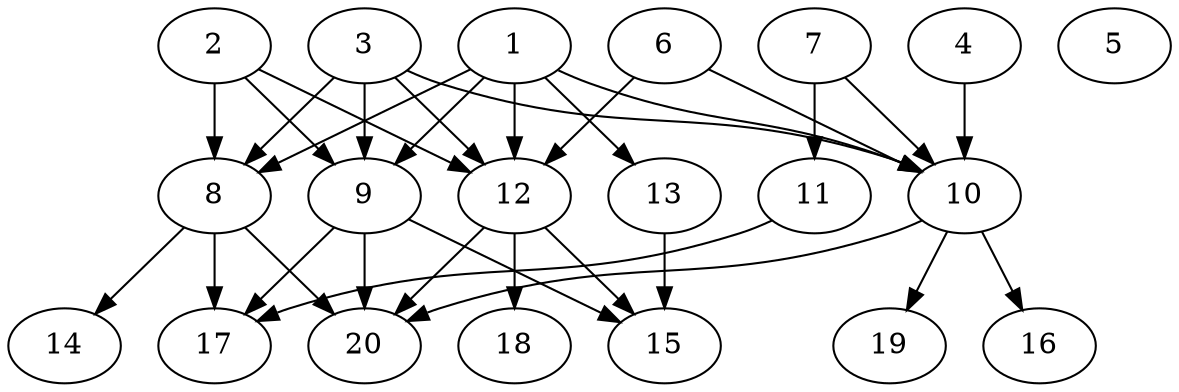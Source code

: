 // DAG automatically generated by daggen at Thu Oct  3 13:58:43 2019
// ./daggen --dot -n 20 --ccr 0.3 --fat 0.7 --regular 0.7 --density 0.6 --mindata 5242880 --maxdata 52428800 
digraph G {
  1 [size="128416427", alpha="0.05", expect_size="38524928"] 
  1 -> 8 [size ="38524928"]
  1 -> 9 [size ="38524928"]
  1 -> 10 [size ="38524928"]
  1 -> 12 [size ="38524928"]
  1 -> 13 [size ="38524928"]
  2 [size="61436587", alpha="0.18", expect_size="18430976"] 
  2 -> 8 [size ="18430976"]
  2 -> 9 [size ="18430976"]
  2 -> 12 [size ="18430976"]
  3 [size="44994560", alpha="0.04", expect_size="13498368"] 
  3 -> 8 [size ="13498368"]
  3 -> 9 [size ="13498368"]
  3 -> 10 [size ="13498368"]
  3 -> 12 [size ="13498368"]
  4 [size="30607360", alpha="0.13", expect_size="9182208"] 
  4 -> 10 [size ="9182208"]
  5 [size="49892693", alpha="0.03", expect_size="14967808"] 
  6 [size="19234133", alpha="0.17", expect_size="5770240"] 
  6 -> 10 [size ="5770240"]
  6 -> 12 [size ="5770240"]
  7 [size="35573760", alpha="0.02", expect_size="10672128"] 
  7 -> 10 [size ="10672128"]
  7 -> 11 [size ="10672128"]
  8 [size="77202773", alpha="0.15", expect_size="23160832"] 
  8 -> 14 [size ="23160832"]
  8 -> 17 [size ="23160832"]
  8 -> 20 [size ="23160832"]
  9 [size="125508267", alpha="0.01", expect_size="37652480"] 
  9 -> 15 [size ="37652480"]
  9 -> 17 [size ="37652480"]
  9 -> 20 [size ="37652480"]
  10 [size="147227307", alpha="0.04", expect_size="44168192"] 
  10 -> 16 [size ="44168192"]
  10 -> 19 [size ="44168192"]
  10 -> 20 [size ="44168192"]
  11 [size="49653760", alpha="0.14", expect_size="14896128"] 
  11 -> 17 [size ="14896128"]
  12 [size="89668267", alpha="0.05", expect_size="26900480"] 
  12 -> 15 [size ="26900480"]
  12 -> 18 [size ="26900480"]
  12 -> 20 [size ="26900480"]
  13 [size="77073067", alpha="0.05", expect_size="23121920"] 
  13 -> 15 [size ="23121920"]
  14 [size="110243840", alpha="0.13", expect_size="33073152"] 
  15 [size="57275733", alpha="0.17", expect_size="17182720"] 
  16 [size="81216853", alpha="0.18", expect_size="24365056"] 
  17 [size="57845760", alpha="0.18", expect_size="17353728"] 
  18 [size="72389973", alpha="0.05", expect_size="21716992"] 
  19 [size="36918613", alpha="0.16", expect_size="11075584"] 
  20 [size="44871680", alpha="0.14", expect_size="13461504"] 
}
